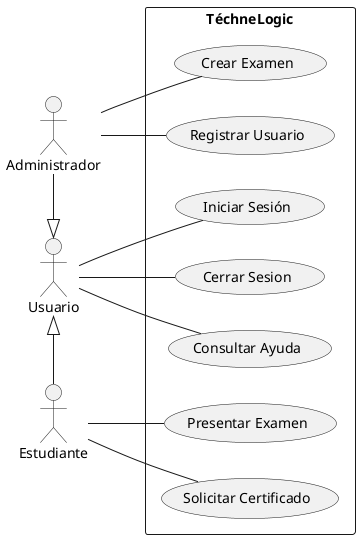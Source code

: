 @startuml 
left to right direction

actor "Administrador" as Admin
actor "Estudiante" as Student
actor "Usuario" as User

rectangle TéchneLogic {
usecase "Crear Examen" as CreateT
usecase "Registrar Usuario" as Register
usecase "Iniciar Sesión" as Login
usecase "Cerrar Sesion" as Logout
usecase "Consultar Ayuda" as Help
usecase "Presentar Examen" as Test
usecase "Solicitar Certificado" as Certify
}

User <|-l- Admin
User <|-r- Student

Admin -- CreateT

Admin -- Register

User -- Login
User -- Logout

User -- Help

Student -- Test

Student -- Certify

@enduml